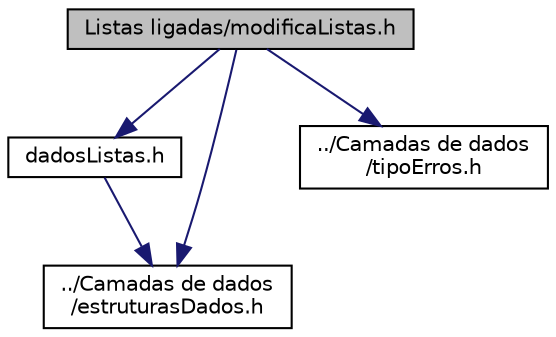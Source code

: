 digraph "Listas ligadas/modificaListas.h"
{
  edge [fontname="Helvetica",fontsize="10",labelfontname="Helvetica",labelfontsize="10"];
  node [fontname="Helvetica",fontsize="10",shape=record];
  Node0 [label="Listas ligadas/modificaListas.h",height=0.2,width=0.4,color="black", fillcolor="grey75", style="filled", fontcolor="black"];
  Node0 -> Node1 [color="midnightblue",fontsize="10",style="solid",fontname="Helvetica"];
  Node1 [label="dadosListas.h",height=0.2,width=0.4,color="black", fillcolor="white", style="filled",URL="$dadosListas_8h.html"];
  Node1 -> Node2 [color="midnightblue",fontsize="10",style="solid",fontname="Helvetica"];
  Node2 [label="../Camadas de dados\l/estruturasDados.h",height=0.2,width=0.4,color="black", fillcolor="white", style="filled",URL="$estruturasDados_8h.html"];
  Node0 -> Node2 [color="midnightblue",fontsize="10",style="solid",fontname="Helvetica"];
  Node0 -> Node3 [color="midnightblue",fontsize="10",style="solid",fontname="Helvetica"];
  Node3 [label="../Camadas de dados\l/tipoErros.h",height=0.2,width=0.4,color="black", fillcolor="white", style="filled",URL="$tipoErros_8h.html"];
}
